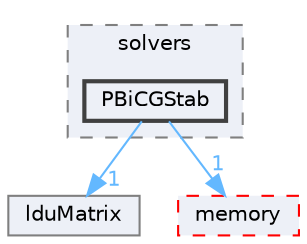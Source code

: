 digraph "src/OpenFOAM/matrices/lduMatrix/solvers/PBiCGStab"
{
 // LATEX_PDF_SIZE
  bgcolor="transparent";
  edge [fontname=Helvetica,fontsize=10,labelfontname=Helvetica,labelfontsize=10];
  node [fontname=Helvetica,fontsize=10,shape=box,height=0.2,width=0.4];
  compound=true
  subgraph clusterdir_f03e085f4fe95c9b32f7b904515484f9 {
    graph [ bgcolor="#edf0f7", pencolor="grey50", label="solvers", fontname=Helvetica,fontsize=10 style="filled,dashed", URL="dir_f03e085f4fe95c9b32f7b904515484f9.html",tooltip=""]
  dir_0268616f4662bca44b0490e387ddb67a [label="PBiCGStab", fillcolor="#edf0f7", color="grey25", style="filled,bold", URL="dir_0268616f4662bca44b0490e387ddb67a.html",tooltip=""];
  }
  dir_1ce70feb2b06c30ebd4091245573b99e [label="lduMatrix", fillcolor="#edf0f7", color="grey50", style="filled", URL="dir_1ce70feb2b06c30ebd4091245573b99e.html",tooltip=""];
  dir_385a22dcc2f7120acb0f1a7a832b3b8d [label="memory", fillcolor="#edf0f7", color="red", style="filled,dashed", URL="dir_385a22dcc2f7120acb0f1a7a832b3b8d.html",tooltip=""];
  dir_0268616f4662bca44b0490e387ddb67a->dir_1ce70feb2b06c30ebd4091245573b99e [headlabel="1", labeldistance=1.5 headhref="dir_002850_002118.html" href="dir_002850_002118.html" color="steelblue1" fontcolor="steelblue1"];
  dir_0268616f4662bca44b0490e387ddb67a->dir_385a22dcc2f7120acb0f1a7a832b3b8d [headlabel="1", labeldistance=1.5 headhref="dir_002850_002352.html" href="dir_002850_002352.html" color="steelblue1" fontcolor="steelblue1"];
}

